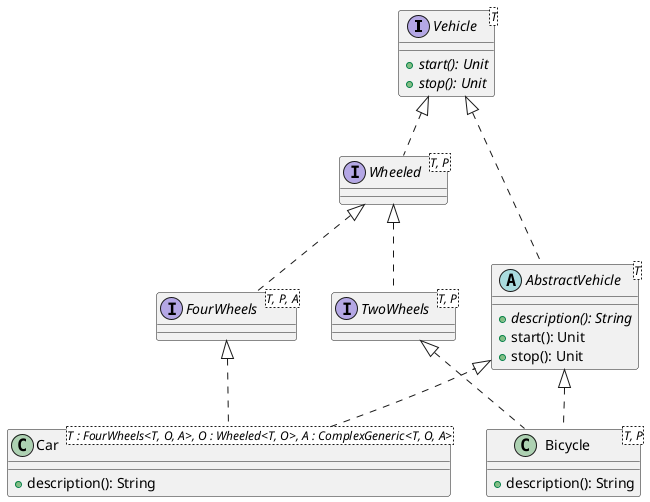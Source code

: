 @startuml
interface Vehicle<T> {
    +{abstract} start(): Unit
    +{abstract} stop(): Unit
}
abstract class AbstractVehicle<T> {
    +{abstract} description(): String
    +start(): Unit
    +stop(): Unit
}
class Bicycle<T, P> {
    +description(): String
}
class Car<T : FourWheels<T, O, A>, O : Wheeled<T, O>, A : ComplexGeneric<T, O, A>> {
    +description(): String
}
interface FourWheels<T, P, A> {
}
interface TwoWheels<T, P> {
}
interface Wheeled<T, P> {
}
Vehicle <|.. AbstractVehicle
AbstractVehicle <|.. Bicycle
TwoWheels <|.. Bicycle
AbstractVehicle <|.. Car
FourWheels <|.. Car
Wheeled <|.. FourWheels
Wheeled <|.. TwoWheels
Vehicle <|.. Wheeled
@enduml